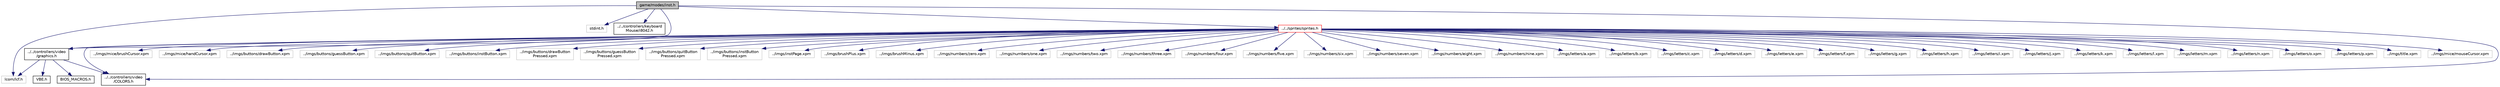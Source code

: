 digraph "game/modes/inst.h"
{
 // LATEX_PDF_SIZE
  edge [fontname="Helvetica",fontsize="10",labelfontname="Helvetica",labelfontsize="10"];
  node [fontname="Helvetica",fontsize="10",shape=record];
  Node1 [label="game/modes/inst.h",height=0.2,width=0.4,color="black", fillcolor="grey75", style="filled", fontcolor="black",tooltip=" "];
  Node1 -> Node2 [color="midnightblue",fontsize="10",style="solid"];
  Node2 [label="lcom/lcf.h",height=0.2,width=0.4,color="grey75", fillcolor="white", style="filled",tooltip=" "];
  Node1 -> Node3 [color="midnightblue",fontsize="10",style="solid"];
  Node3 [label="stdint.h",height=0.2,width=0.4,color="grey75", fillcolor="white", style="filled",tooltip=" "];
  Node1 -> Node4 [color="midnightblue",fontsize="10",style="solid"];
  Node4 [label="../../controllers/keyboard\lMouse/i8042.h",height=0.2,width=0.4,color="black", fillcolor="white", style="filled",URL="$i8042_8h.html",tooltip=" "];
  Node1 -> Node5 [color="midnightblue",fontsize="10",style="solid"];
  Node5 [label="../../controllers/video\l/COLORS.h",height=0.2,width=0.4,color="black", fillcolor="white", style="filled",URL="$_c_o_l_o_r_s_8h.html",tooltip=" "];
  Node1 -> Node6 [color="midnightblue",fontsize="10",style="solid"];
  Node6 [label="../../controllers/video\l/graphics.h",height=0.2,width=0.4,color="black", fillcolor="white", style="filled",URL="$graphics_8h.html",tooltip=" "];
  Node6 -> Node2 [color="midnightblue",fontsize="10",style="solid"];
  Node6 -> Node7 [color="midnightblue",fontsize="10",style="solid"];
  Node7 [label="VBE.h",height=0.2,width=0.4,color="black", fillcolor="white", style="filled",URL="$_v_b_e_8h.html",tooltip=" "];
  Node6 -> Node8 [color="midnightblue",fontsize="10",style="solid"];
  Node8 [label="BIOS_MACROS.h",height=0.2,width=0.4,color="black", fillcolor="white", style="filled",URL="$_b_i_o_s___m_a_c_r_o_s_8h.html",tooltip=" "];
  Node6 -> Node5 [color="midnightblue",fontsize="10",style="solid"];
  Node1 -> Node9 [color="midnightblue",fontsize="10",style="solid"];
  Node9 [label="../../sprites/sprites.h",height=0.2,width=0.4,color="red", fillcolor="white", style="filled",URL="$sprites_8h.html",tooltip=" "];
  Node9 -> Node6 [color="midnightblue",fontsize="10",style="solid"];
  Node9 -> Node10 [color="midnightblue",fontsize="10",style="solid"];
  Node10 [label="../imgs/title.xpm",height=0.2,width=0.4,color="grey75", fillcolor="white", style="filled",tooltip=" "];
  Node9 -> Node11 [color="midnightblue",fontsize="10",style="solid"];
  Node11 [label="../imgs/mice/mouseCursor.xpm",height=0.2,width=0.4,color="grey75", fillcolor="white", style="filled",tooltip=" "];
  Node9 -> Node12 [color="midnightblue",fontsize="10",style="solid"];
  Node12 [label="../imgs/mice/brushCursor.xpm",height=0.2,width=0.4,color="grey75", fillcolor="white", style="filled",tooltip=" "];
  Node9 -> Node13 [color="midnightblue",fontsize="10",style="solid"];
  Node13 [label="../imgs/mice/handCursor.xpm",height=0.2,width=0.4,color="grey75", fillcolor="white", style="filled",tooltip=" "];
  Node9 -> Node14 [color="midnightblue",fontsize="10",style="solid"];
  Node14 [label="../imgs/buttons/drawButton.xpm",height=0.2,width=0.4,color="grey75", fillcolor="white", style="filled",tooltip=" "];
  Node9 -> Node15 [color="midnightblue",fontsize="10",style="solid"];
  Node15 [label="../imgs/buttons/guessButton.xpm",height=0.2,width=0.4,color="grey75", fillcolor="white", style="filled",tooltip=" "];
  Node9 -> Node16 [color="midnightblue",fontsize="10",style="solid"];
  Node16 [label="../imgs/buttons/quitButton.xpm",height=0.2,width=0.4,color="grey75", fillcolor="white", style="filled",tooltip=" "];
  Node9 -> Node17 [color="midnightblue",fontsize="10",style="solid"];
  Node17 [label="../imgs/buttons/instButton.xpm",height=0.2,width=0.4,color="grey75", fillcolor="white", style="filled",tooltip=" "];
  Node9 -> Node18 [color="midnightblue",fontsize="10",style="solid"];
  Node18 [label="../imgs/buttons/drawButton\lPressed.xpm",height=0.2,width=0.4,color="grey75", fillcolor="white", style="filled",tooltip=" "];
  Node9 -> Node19 [color="midnightblue",fontsize="10",style="solid"];
  Node19 [label="../imgs/buttons/guessButton\lPressed.xpm",height=0.2,width=0.4,color="grey75", fillcolor="white", style="filled",tooltip=" "];
  Node9 -> Node20 [color="midnightblue",fontsize="10",style="solid"];
  Node20 [label="../imgs/buttons/quitButton\lPressed.xpm",height=0.2,width=0.4,color="grey75", fillcolor="white", style="filled",tooltip=" "];
  Node9 -> Node21 [color="midnightblue",fontsize="10",style="solid"];
  Node21 [label="../imgs/buttons/instButton\lPressed.xpm",height=0.2,width=0.4,color="grey75", fillcolor="white", style="filled",tooltip=" "];
  Node9 -> Node22 [color="midnightblue",fontsize="10",style="solid"];
  Node22 [label="../imgs/instPage.xpm",height=0.2,width=0.4,color="grey75", fillcolor="white", style="filled",tooltip=" "];
  Node9 -> Node23 [color="midnightblue",fontsize="10",style="solid"];
  Node23 [label="../imgs/brushPlus.xpm",height=0.2,width=0.4,color="grey75", fillcolor="white", style="filled",tooltip=" "];
  Node9 -> Node24 [color="midnightblue",fontsize="10",style="solid"];
  Node24 [label="../imgs/brushMinus.xpm",height=0.2,width=0.4,color="grey75", fillcolor="white", style="filled",tooltip=" "];
  Node9 -> Node25 [color="midnightblue",fontsize="10",style="solid"];
  Node25 [label="../imgs/numbers/zero.xpm",height=0.2,width=0.4,color="grey75", fillcolor="white", style="filled",tooltip=" "];
  Node9 -> Node26 [color="midnightblue",fontsize="10",style="solid"];
  Node26 [label="../imgs/numbers/one.xpm",height=0.2,width=0.4,color="grey75", fillcolor="white", style="filled",tooltip=" "];
  Node9 -> Node27 [color="midnightblue",fontsize="10",style="solid"];
  Node27 [label="../imgs/numbers/two.xpm",height=0.2,width=0.4,color="grey75", fillcolor="white", style="filled",tooltip=" "];
  Node9 -> Node28 [color="midnightblue",fontsize="10",style="solid"];
  Node28 [label="../imgs/numbers/three.xpm",height=0.2,width=0.4,color="grey75", fillcolor="white", style="filled",tooltip=" "];
  Node9 -> Node29 [color="midnightblue",fontsize="10",style="solid"];
  Node29 [label="../imgs/numbers/four.xpm",height=0.2,width=0.4,color="grey75", fillcolor="white", style="filled",tooltip=" "];
  Node9 -> Node30 [color="midnightblue",fontsize="10",style="solid"];
  Node30 [label="../imgs/numbers/five.xpm",height=0.2,width=0.4,color="grey75", fillcolor="white", style="filled",tooltip=" "];
  Node9 -> Node31 [color="midnightblue",fontsize="10",style="solid"];
  Node31 [label="../imgs/numbers/six.xpm",height=0.2,width=0.4,color="grey75", fillcolor="white", style="filled",tooltip=" "];
  Node9 -> Node32 [color="midnightblue",fontsize="10",style="solid"];
  Node32 [label="../imgs/numbers/seven.xpm",height=0.2,width=0.4,color="grey75", fillcolor="white", style="filled",tooltip=" "];
  Node9 -> Node33 [color="midnightblue",fontsize="10",style="solid"];
  Node33 [label="../imgs/numbers/eight.xpm",height=0.2,width=0.4,color="grey75", fillcolor="white", style="filled",tooltip=" "];
  Node9 -> Node34 [color="midnightblue",fontsize="10",style="solid"];
  Node34 [label="../imgs/numbers/nine.xpm",height=0.2,width=0.4,color="grey75", fillcolor="white", style="filled",tooltip=" "];
  Node9 -> Node35 [color="midnightblue",fontsize="10",style="solid"];
  Node35 [label="../imgs/letters/a.xpm",height=0.2,width=0.4,color="grey75", fillcolor="white", style="filled",tooltip=" "];
  Node9 -> Node36 [color="midnightblue",fontsize="10",style="solid"];
  Node36 [label="../imgs/letters/b.xpm",height=0.2,width=0.4,color="grey75", fillcolor="white", style="filled",tooltip=" "];
  Node9 -> Node37 [color="midnightblue",fontsize="10",style="solid"];
  Node37 [label="../imgs/letters/c.xpm",height=0.2,width=0.4,color="grey75", fillcolor="white", style="filled",tooltip=" "];
  Node9 -> Node38 [color="midnightblue",fontsize="10",style="solid"];
  Node38 [label="../imgs/letters/d.xpm",height=0.2,width=0.4,color="grey75", fillcolor="white", style="filled",tooltip=" "];
  Node9 -> Node39 [color="midnightblue",fontsize="10",style="solid"];
  Node39 [label="../imgs/letters/e.xpm",height=0.2,width=0.4,color="grey75", fillcolor="white", style="filled",tooltip=" "];
  Node9 -> Node40 [color="midnightblue",fontsize="10",style="solid"];
  Node40 [label="../imgs/letters/f.xpm",height=0.2,width=0.4,color="grey75", fillcolor="white", style="filled",tooltip=" "];
  Node9 -> Node41 [color="midnightblue",fontsize="10",style="solid"];
  Node41 [label="../imgs/letters/g.xpm",height=0.2,width=0.4,color="grey75", fillcolor="white", style="filled",tooltip=" "];
  Node9 -> Node42 [color="midnightblue",fontsize="10",style="solid"];
  Node42 [label="../imgs/letters/h.xpm",height=0.2,width=0.4,color="grey75", fillcolor="white", style="filled",tooltip=" "];
  Node9 -> Node43 [color="midnightblue",fontsize="10",style="solid"];
  Node43 [label="../imgs/letters/i.xpm",height=0.2,width=0.4,color="grey75", fillcolor="white", style="filled",tooltip=" "];
  Node9 -> Node44 [color="midnightblue",fontsize="10",style="solid"];
  Node44 [label="../imgs/letters/j.xpm",height=0.2,width=0.4,color="grey75", fillcolor="white", style="filled",tooltip=" "];
  Node9 -> Node45 [color="midnightblue",fontsize="10",style="solid"];
  Node45 [label="../imgs/letters/k.xpm",height=0.2,width=0.4,color="grey75", fillcolor="white", style="filled",tooltip=" "];
  Node9 -> Node46 [color="midnightblue",fontsize="10",style="solid"];
  Node46 [label="../imgs/letters/l.xpm",height=0.2,width=0.4,color="grey75", fillcolor="white", style="filled",tooltip=" "];
  Node9 -> Node47 [color="midnightblue",fontsize="10",style="solid"];
  Node47 [label="../imgs/letters/m.xpm",height=0.2,width=0.4,color="grey75", fillcolor="white", style="filled",tooltip=" "];
  Node9 -> Node48 [color="midnightblue",fontsize="10",style="solid"];
  Node48 [label="../imgs/letters/n.xpm",height=0.2,width=0.4,color="grey75", fillcolor="white", style="filled",tooltip=" "];
  Node9 -> Node49 [color="midnightblue",fontsize="10",style="solid"];
  Node49 [label="../imgs/letters/o.xpm",height=0.2,width=0.4,color="grey75", fillcolor="white", style="filled",tooltip=" "];
  Node9 -> Node50 [color="midnightblue",fontsize="10",style="solid"];
  Node50 [label="../imgs/letters/p.xpm",height=0.2,width=0.4,color="grey75", fillcolor="white", style="filled",tooltip=" "];
  Node9 -> Node5 [color="midnightblue",fontsize="10",style="solid"];
}
